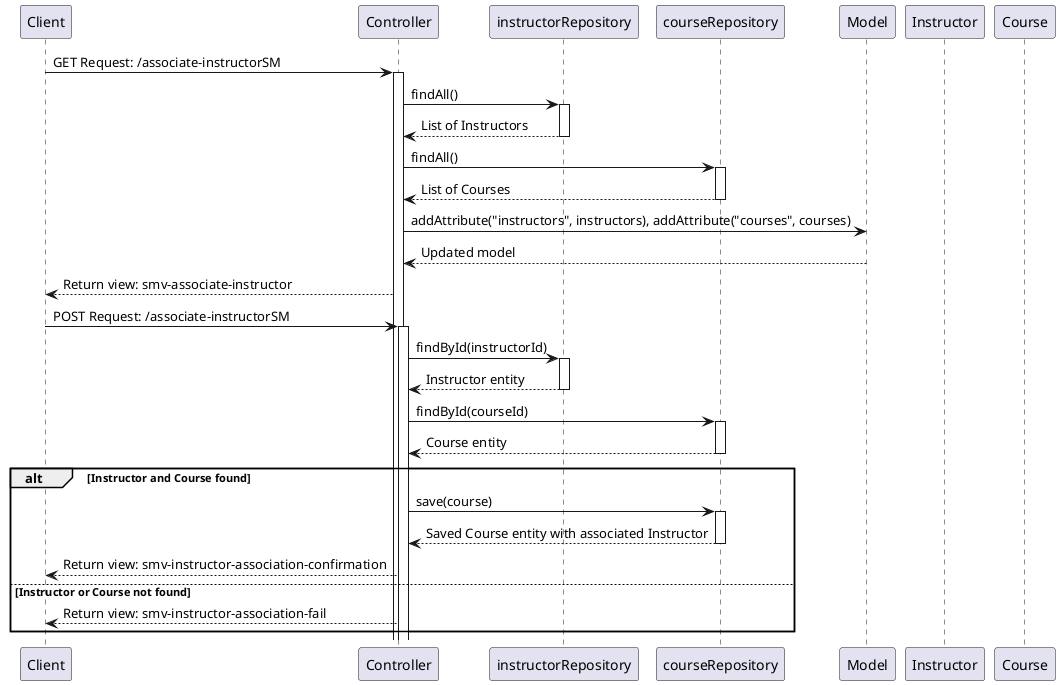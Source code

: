 @startuml
participant Client
participant Controller
participant instructorRepository
participant courseRepository
participant Model
participant Instructor
participant Course

Client -> Controller: GET Request: /associate-instructorSM
activate Controller
Controller -> instructorRepository: findAll()
activate instructorRepository
instructorRepository --> Controller: List of Instructors
deactivate instructorRepository
Controller -> courseRepository: findAll()
activate courseRepository
courseRepository --> Controller: List of Courses
deactivate courseRepository
Controller -> Model: addAttribute("instructors", instructors), addAttribute("courses", courses)
Model --> Controller: Updated model
Controller --> Client: Return view: smv-associate-instructor
Client -> Controller: POST Request: /associate-instructorSM
activate Controller
Controller -> instructorRepository: findById(instructorId)
activate instructorRepository
instructorRepository --> Controller: Instructor entity
deactivate instructorRepository
Controller -> courseRepository: findById(courseId)
activate courseRepository
courseRepository --> Controller: Course entity
deactivate courseRepository
alt Instructor and Course found
    Controller -> courseRepository: save(course)
    activate courseRepository
    courseRepository --> Controller: Saved Course entity with associated Instructor
    deactivate courseRepository
    Controller --> Client: Return view: smv-instructor-association-confirmation
else Instructor or Course not found
    Controller --> Client: Return view: smv-instructor-association-fail
end
@enduml
